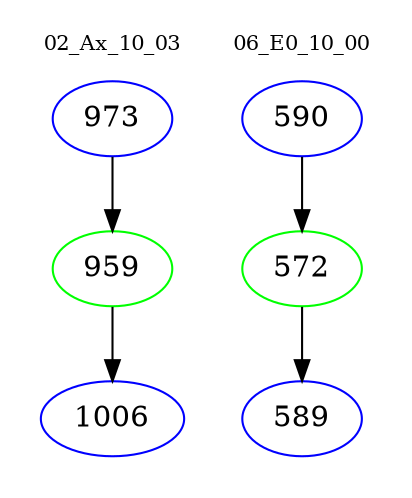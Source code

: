 digraph{
subgraph cluster_0 {
color = white
label = "02_Ax_10_03";
fontsize=10;
T0_973 [label="973", color="blue"]
T0_973 -> T0_959 [color="black"]
T0_959 [label="959", color="green"]
T0_959 -> T0_1006 [color="black"]
T0_1006 [label="1006", color="blue"]
}
subgraph cluster_1 {
color = white
label = "06_E0_10_00";
fontsize=10;
T1_590 [label="590", color="blue"]
T1_590 -> T1_572 [color="black"]
T1_572 [label="572", color="green"]
T1_572 -> T1_589 [color="black"]
T1_589 [label="589", color="blue"]
}
}
